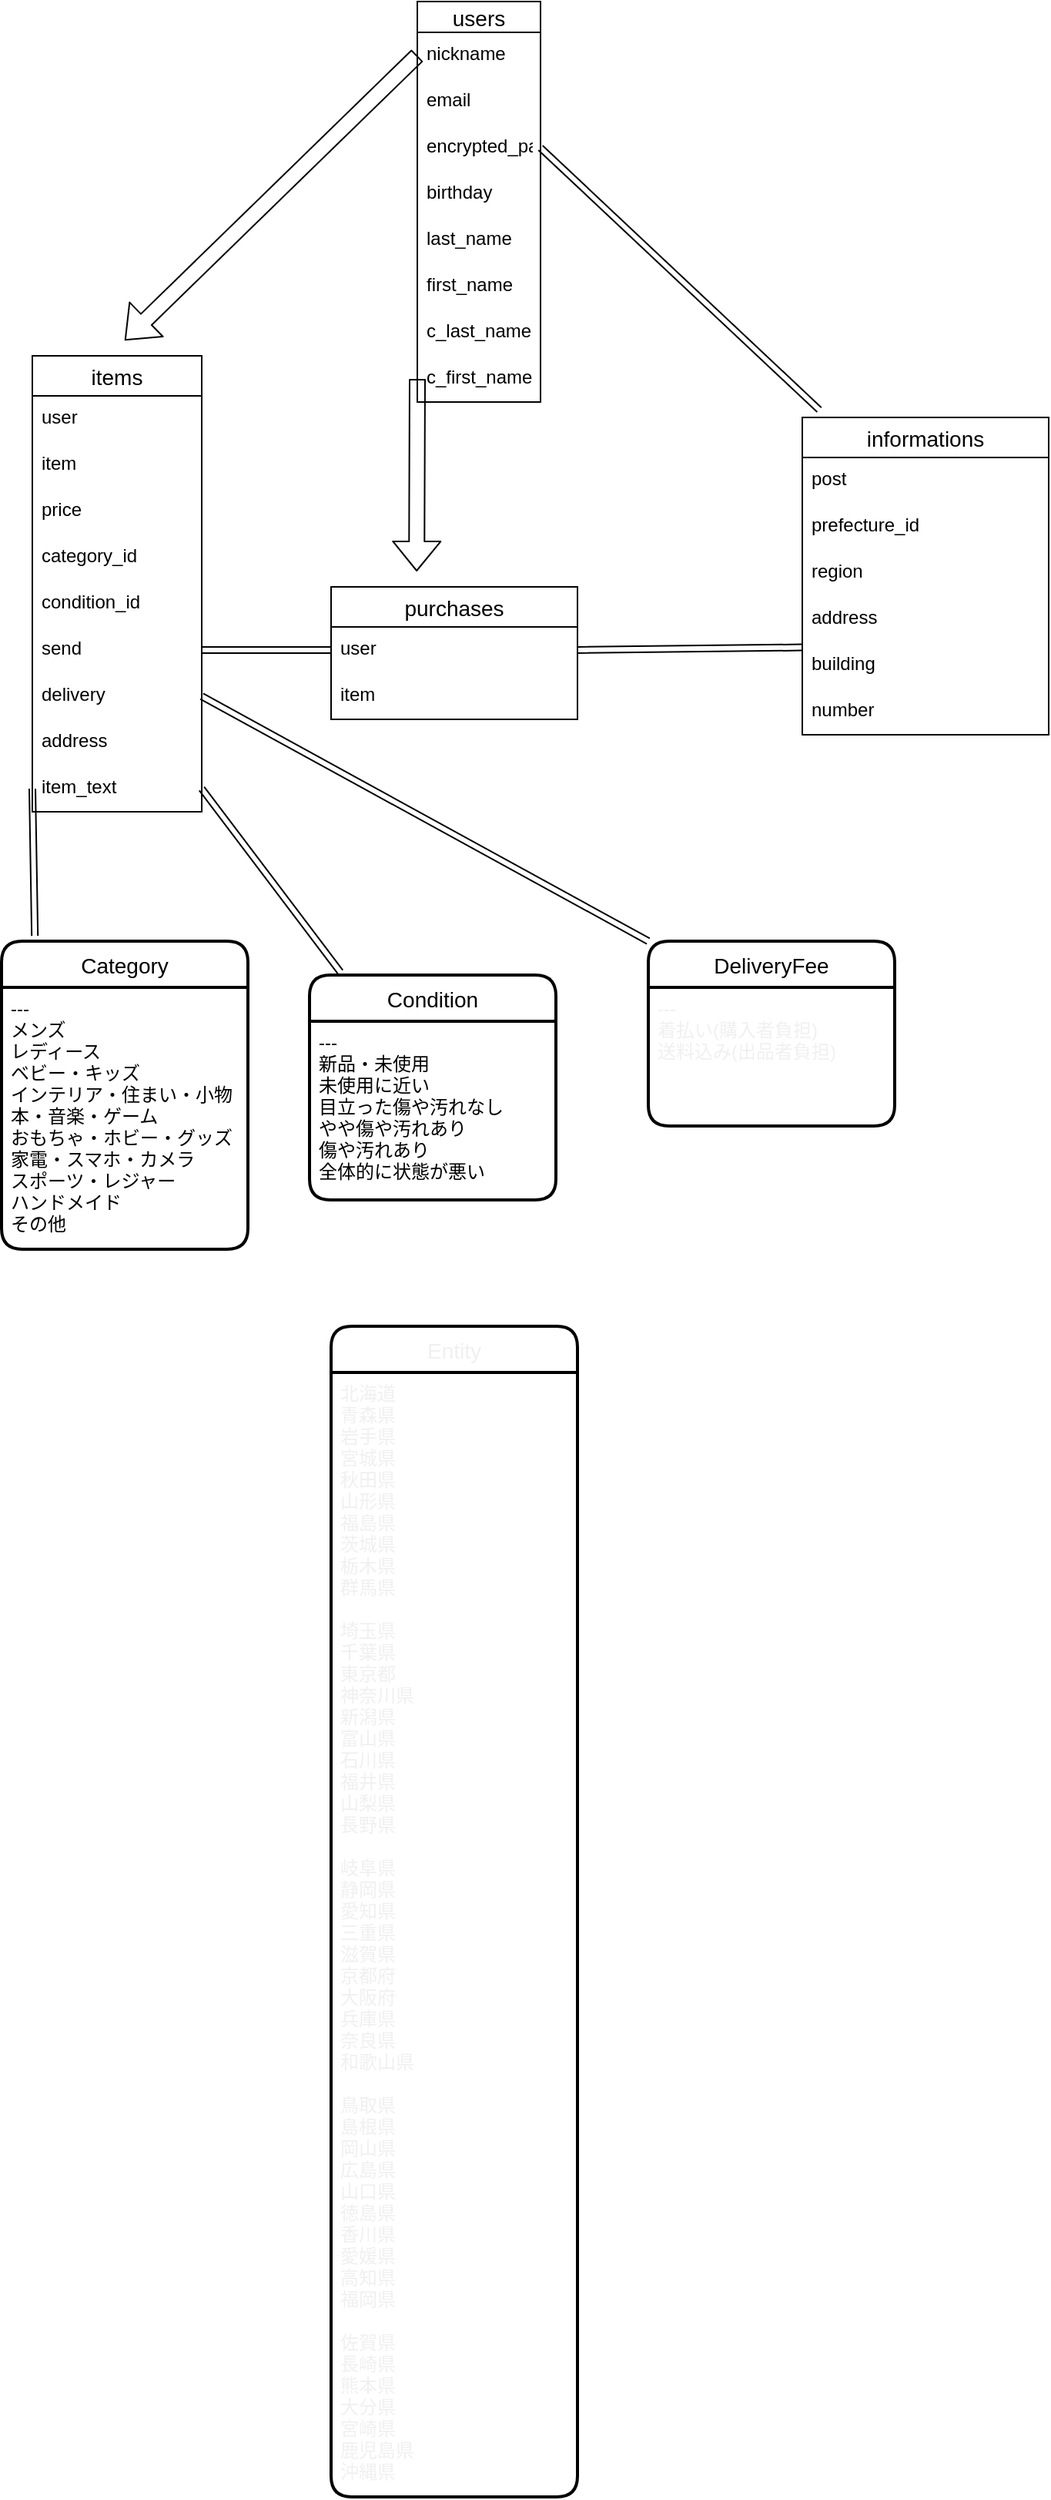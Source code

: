 <mxfile>
    <diagram id="gBoJ7hBtT0sKkEDqJdW6" name="ページ1">
        <mxGraphModel dx="1625" dy="1015" grid="1" gridSize="10" guides="1" tooltips="1" connect="1" arrows="1" fold="1" page="1" pageScale="1" pageWidth="827" pageHeight="1169" math="0" shadow="0">
            <root>
                <mxCell id="0"/>
                <mxCell id="1" parent="0"/>
                <mxCell id="23" value="users" style="swimlane;fontStyle=0;childLayout=stackLayout;horizontal=1;startSize=20;horizontalStack=0;resizeParent=1;resizeParentMax=0;resizeLast=0;collapsible=1;marginBottom=0;align=center;fontSize=14;" vertex="1" parent="1">
                    <mxGeometry x="310" y="20" width="80" height="260" as="geometry"/>
                </mxCell>
                <mxCell id="24" value="nickname" style="text;strokeColor=none;fillColor=none;spacingLeft=4;spacingRight=4;overflow=hidden;rotatable=0;points=[[0,0.5],[1,0.5]];portConstraint=eastwest;fontSize=12;" vertex="1" parent="23">
                    <mxGeometry y="20" width="80" height="30" as="geometry"/>
                </mxCell>
                <mxCell id="26" value="email" style="text;strokeColor=none;fillColor=none;spacingLeft=4;spacingRight=4;overflow=hidden;rotatable=0;points=[[0,0.5],[1,0.5]];portConstraint=eastwest;fontSize=12;" vertex="1" parent="23">
                    <mxGeometry y="50" width="80" height="30" as="geometry"/>
                </mxCell>
                <mxCell id="42" value="encrypted_password" style="text;strokeColor=none;fillColor=none;spacingLeft=4;spacingRight=4;overflow=hidden;rotatable=0;points=[[0,0.5],[1,0.5]];portConstraint=eastwest;fontSize=12;" vertex="1" parent="23">
                    <mxGeometry y="80" width="80" height="30" as="geometry"/>
                </mxCell>
                <mxCell id="43" value="birthday" style="text;strokeColor=none;fillColor=none;spacingLeft=4;spacingRight=4;overflow=hidden;rotatable=0;points=[[0,0.5],[1,0.5]];portConstraint=eastwest;fontSize=12;" vertex="1" parent="23">
                    <mxGeometry y="110" width="80" height="30" as="geometry"/>
                </mxCell>
                <mxCell id="wUsnza_Su9g0cuc0ggVS-101" value="last_name" style="text;strokeColor=none;fillColor=none;spacingLeft=4;spacingRight=4;overflow=hidden;rotatable=0;points=[[0,0.5],[1,0.5]];portConstraint=eastwest;fontSize=12;" vertex="1" parent="23">
                    <mxGeometry y="140" width="80" height="30" as="geometry"/>
                </mxCell>
                <mxCell id="wUsnza_Su9g0cuc0ggVS-102" value="first_name" style="text;strokeColor=none;fillColor=none;spacingLeft=4;spacingRight=4;overflow=hidden;rotatable=0;points=[[0,0.5],[1,0.5]];portConstraint=eastwest;fontSize=12;" vertex="1" parent="23">
                    <mxGeometry y="170" width="80" height="30" as="geometry"/>
                </mxCell>
                <mxCell id="wUsnza_Su9g0cuc0ggVS-103" value="c_last_name" style="text;strokeColor=none;fillColor=none;spacingLeft=4;spacingRight=4;overflow=hidden;rotatable=0;points=[[0,0.5],[1,0.5]];portConstraint=eastwest;fontSize=12;" vertex="1" parent="23">
                    <mxGeometry y="200" width="80" height="30" as="geometry"/>
                </mxCell>
                <mxCell id="wUsnza_Su9g0cuc0ggVS-104" value="c_first_name" style="text;strokeColor=none;fillColor=none;spacingLeft=4;spacingRight=4;overflow=hidden;rotatable=0;points=[[0,0.5],[1,0.5]];portConstraint=eastwest;fontSize=12;" vertex="1" parent="23">
                    <mxGeometry y="230" width="80" height="30" as="geometry"/>
                </mxCell>
                <mxCell id="45" value="items" style="swimlane;fontStyle=0;childLayout=stackLayout;horizontal=1;startSize=26;horizontalStack=0;resizeParent=1;resizeParentMax=0;resizeLast=0;collapsible=1;marginBottom=0;align=center;fontSize=14;" vertex="1" parent="1">
                    <mxGeometry x="60" y="250" width="110" height="296" as="geometry"/>
                </mxCell>
                <mxCell id="48" value="user" style="text;strokeColor=none;fillColor=none;spacingLeft=4;spacingRight=4;overflow=hidden;rotatable=0;points=[[0,0.5],[1,0.5]];portConstraint=eastwest;fontSize=12;" vertex="1" parent="45">
                    <mxGeometry y="26" width="110" height="30" as="geometry"/>
                </mxCell>
                <mxCell id="47" value="item" style="text;strokeColor=none;fillColor=none;spacingLeft=4;spacingRight=4;overflow=hidden;rotatable=0;points=[[0,0.5],[1,0.5]];portConstraint=eastwest;fontSize=12;" vertex="1" parent="45">
                    <mxGeometry y="56" width="110" height="30" as="geometry"/>
                </mxCell>
                <mxCell id="46" value="price" style="text;strokeColor=none;fillColor=none;spacingLeft=4;spacingRight=4;overflow=hidden;rotatable=0;points=[[0,0.5],[1,0.5]];portConstraint=eastwest;fontSize=12;" vertex="1" parent="45">
                    <mxGeometry y="86" width="110" height="30" as="geometry"/>
                </mxCell>
                <mxCell id="49" value="category_id" style="text;strokeColor=none;fillColor=none;spacingLeft=4;spacingRight=4;overflow=hidden;rotatable=0;points=[[0,0.5],[1,0.5]];portConstraint=eastwest;fontSize=12;" vertex="1" parent="45">
                    <mxGeometry y="116" width="110" height="30" as="geometry"/>
                </mxCell>
                <mxCell id="50" value="condition_id" style="text;strokeColor=none;fillColor=none;spacingLeft=4;spacingRight=4;overflow=hidden;rotatable=0;points=[[0,0.5],[1,0.5]];portConstraint=eastwest;fontSize=12;" vertex="1" parent="45">
                    <mxGeometry y="146" width="110" height="30" as="geometry"/>
                </mxCell>
                <mxCell id="53" value="send" style="text;strokeColor=none;fillColor=none;spacingLeft=4;spacingRight=4;overflow=hidden;rotatable=0;points=[[0,0.5],[1,0.5]];portConstraint=eastwest;fontSize=12;" vertex="1" parent="45">
                    <mxGeometry y="176" width="110" height="30" as="geometry"/>
                </mxCell>
                <mxCell id="54" value="delivery" style="text;strokeColor=none;fillColor=none;spacingLeft=4;spacingRight=4;overflow=hidden;rotatable=0;points=[[0,0.5],[1,0.5]];portConstraint=eastwest;fontSize=12;" vertex="1" parent="45">
                    <mxGeometry y="206" width="110" height="30" as="geometry"/>
                </mxCell>
                <mxCell id="wUsnza_Su9g0cuc0ggVS-88" value="address" style="text;strokeColor=none;fillColor=none;spacingLeft=4;spacingRight=4;overflow=hidden;rotatable=0;points=[[0,0.5],[1,0.5]];portConstraint=eastwest;fontSize=12;" vertex="1" parent="45">
                    <mxGeometry y="236" width="110" height="30" as="geometry"/>
                </mxCell>
                <mxCell id="wUsnza_Su9g0cuc0ggVS-90" value="item_text" style="text;strokeColor=none;fillColor=none;spacingLeft=4;spacingRight=4;overflow=hidden;rotatable=0;points=[[0,0.5],[1,0.5]];portConstraint=eastwest;fontSize=12;" vertex="1" parent="45">
                    <mxGeometry y="266" width="110" height="30" as="geometry"/>
                </mxCell>
                <mxCell id="74" value="informations" style="swimlane;fontStyle=0;childLayout=stackLayout;horizontal=1;startSize=26;horizontalStack=0;resizeParent=1;resizeParentMax=0;resizeLast=0;collapsible=1;marginBottom=0;align=center;fontSize=14;" vertex="1" parent="1">
                    <mxGeometry x="560" y="290" width="160" height="206" as="geometry"/>
                </mxCell>
                <mxCell id="75" value="post" style="text;strokeColor=none;fillColor=none;spacingLeft=4;spacingRight=4;overflow=hidden;rotatable=0;points=[[0,0.5],[1,0.5]];portConstraint=eastwest;fontSize=12;" vertex="1" parent="74">
                    <mxGeometry y="26" width="160" height="30" as="geometry"/>
                </mxCell>
                <mxCell id="76" value="prefecture_id" style="text;strokeColor=none;fillColor=none;spacingLeft=4;spacingRight=4;overflow=hidden;rotatable=0;points=[[0,0.5],[1,0.5]];portConstraint=eastwest;fontSize=12;" vertex="1" parent="74">
                    <mxGeometry y="56" width="160" height="30" as="geometry"/>
                </mxCell>
                <mxCell id="77" value="region" style="text;strokeColor=none;fillColor=none;spacingLeft=4;spacingRight=4;overflow=hidden;rotatable=0;points=[[0,0.5],[1,0.5]];portConstraint=eastwest;fontSize=12;" vertex="1" parent="74">
                    <mxGeometry y="86" width="160" height="30" as="geometry"/>
                </mxCell>
                <mxCell id="78" value="address" style="text;strokeColor=none;fillColor=none;spacingLeft=4;spacingRight=4;overflow=hidden;rotatable=0;points=[[0,0.5],[1,0.5]];portConstraint=eastwest;fontSize=12;" vertex="1" parent="74">
                    <mxGeometry y="116" width="160" height="30" as="geometry"/>
                </mxCell>
                <mxCell id="79" value="building" style="text;strokeColor=none;fillColor=none;spacingLeft=4;spacingRight=4;overflow=hidden;rotatable=0;points=[[0,0.5],[1,0.5]];portConstraint=eastwest;fontSize=12;" vertex="1" parent="74">
                    <mxGeometry y="146" width="160" height="30" as="geometry"/>
                </mxCell>
                <mxCell id="80" value="number" style="text;strokeColor=none;fillColor=none;spacingLeft=4;spacingRight=4;overflow=hidden;rotatable=0;points=[[0,0.5],[1,0.5]];portConstraint=eastwest;fontSize=12;" vertex="1" parent="74">
                    <mxGeometry y="176" width="160" height="30" as="geometry"/>
                </mxCell>
                <mxCell id="wUsnza_Su9g0cuc0ggVS-105" value="purchases" style="swimlane;fontStyle=0;childLayout=stackLayout;horizontal=1;startSize=26;horizontalStack=0;resizeParent=1;resizeParentMax=0;resizeLast=0;collapsible=1;marginBottom=0;align=center;fontSize=14;" vertex="1" parent="1">
                    <mxGeometry x="254" y="400" width="160" height="86" as="geometry"/>
                </mxCell>
                <mxCell id="wUsnza_Su9g0cuc0ggVS-106" value="user" style="text;strokeColor=none;fillColor=none;spacingLeft=4;spacingRight=4;overflow=hidden;rotatable=0;points=[[0,0.5],[1,0.5]];portConstraint=eastwest;fontSize=12;" vertex="1" parent="wUsnza_Su9g0cuc0ggVS-105">
                    <mxGeometry y="26" width="160" height="30" as="geometry"/>
                </mxCell>
                <mxCell id="wUsnza_Su9g0cuc0ggVS-107" value="item" style="text;strokeColor=none;fillColor=none;spacingLeft=4;spacingRight=4;overflow=hidden;rotatable=0;points=[[0,0.5],[1,0.5]];portConstraint=eastwest;fontSize=12;" vertex="1" parent="wUsnza_Su9g0cuc0ggVS-105">
                    <mxGeometry y="56" width="160" height="30" as="geometry"/>
                </mxCell>
                <mxCell id="wUsnza_Su9g0cuc0ggVS-110" style="edgeStyle=none;shape=flexArrow;html=1;exitX=0;exitY=0.5;exitDx=0;exitDy=0;endArrow=classicThin;endFill=1;" edge="1" parent="1" source="24">
                    <mxGeometry relative="1" as="geometry">
                        <mxPoint x="120" y="240" as="targetPoint"/>
                    </mxGeometry>
                </mxCell>
                <mxCell id="wUsnza_Su9g0cuc0ggVS-111" style="edgeStyle=none;shape=link;html=1;exitX=1;exitY=0.5;exitDx=0;exitDy=0;entryX=0;entryY=0.5;entryDx=0;entryDy=0;endArrow=classicThin;endFill=1;" edge="1" parent="1" source="53" target="wUsnza_Su9g0cuc0ggVS-106">
                    <mxGeometry relative="1" as="geometry"/>
                </mxCell>
                <mxCell id="wUsnza_Su9g0cuc0ggVS-112" style="edgeStyle=none;shape=link;html=1;exitX=1;exitY=0.5;exitDx=0;exitDy=0;entryX=0.069;entryY=-0.024;entryDx=0;entryDy=0;entryPerimeter=0;endArrow=classicThin;endFill=1;" edge="1" parent="1" source="42" target="74">
                    <mxGeometry relative="1" as="geometry"/>
                </mxCell>
                <mxCell id="wUsnza_Su9g0cuc0ggVS-113" style="edgeStyle=none;shape=link;html=1;exitX=1;exitY=0.5;exitDx=0;exitDy=0;entryX=-0.003;entryY=0.11;entryDx=0;entryDy=0;entryPerimeter=0;endArrow=classicThin;endFill=1;" edge="1" parent="1" source="wUsnza_Su9g0cuc0ggVS-106" target="79">
                    <mxGeometry relative="1" as="geometry"/>
                </mxCell>
                <mxCell id="wUsnza_Su9g0cuc0ggVS-116" style="edgeStyle=none;shape=flexArrow;html=1;exitX=0;exitY=0.5;exitDx=0;exitDy=0;endArrow=classicThin;endFill=1;" edge="1" parent="1" source="wUsnza_Su9g0cuc0ggVS-104">
                    <mxGeometry relative="1" as="geometry">
                        <mxPoint x="309.571" y="390.0" as="targetPoint"/>
                    </mxGeometry>
                </mxCell>
                <mxCell id="wUsnza_Su9g0cuc0ggVS-124" value="Category" style="swimlane;childLayout=stackLayout;horizontal=1;startSize=30;horizontalStack=0;rounded=1;fontSize=14;fontStyle=0;strokeWidth=2;resizeParent=0;resizeLast=1;shadow=0;dashed=0;align=center;" vertex="1" parent="1">
                    <mxGeometry x="40" y="630" width="160" height="200" as="geometry"/>
                </mxCell>
                <mxCell id="wUsnza_Su9g0cuc0ggVS-125" value="---&#10;メンズ&#10;レディース&#10;ベビー・キッズ&#10;インテリア・住まい・小物&#10;本・音楽・ゲーム&#10;おもちゃ・ホビー・グッズ&#10;家電・スマホ・カメラ&#10;スポーツ・レジャー&#10;ハンドメイド&#10;その他" style="align=left;strokeColor=none;fillColor=none;spacingLeft=4;fontSize=12;verticalAlign=top;resizable=0;rotatable=0;part=1;" vertex="1" parent="wUsnza_Su9g0cuc0ggVS-124">
                    <mxGeometry y="30" width="160" height="170" as="geometry"/>
                </mxCell>
                <mxCell id="wUsnza_Su9g0cuc0ggVS-126" value="Condition" style="swimlane;childLayout=stackLayout;horizontal=1;startSize=30;horizontalStack=0;rounded=1;fontSize=14;fontStyle=0;strokeWidth=2;resizeParent=0;resizeLast=1;shadow=0;dashed=0;align=center;" vertex="1" parent="1">
                    <mxGeometry x="240" y="652" width="160" height="146" as="geometry"/>
                </mxCell>
                <mxCell id="wUsnza_Su9g0cuc0ggVS-127" value="---&#10;新品・未使用&#10;未使用に近い&#10;目立った傷や汚れなし&#10;やや傷や汚れあり&#10;傷や汚れあり&#10;全体的に状態が悪い&#10;&#10;" style="align=left;strokeColor=none;fillColor=none;spacingLeft=4;fontSize=12;verticalAlign=top;resizable=0;rotatable=0;part=1;" vertex="1" parent="wUsnza_Su9g0cuc0ggVS-126">
                    <mxGeometry y="30" width="160" height="116" as="geometry"/>
                </mxCell>
                <mxCell id="wUsnza_Su9g0cuc0ggVS-135" value="DeliveryFee" style="swimlane;childLayout=stackLayout;horizontal=1;startSize=30;horizontalStack=0;rounded=1;fontSize=14;fontStyle=0;strokeWidth=2;resizeParent=0;resizeLast=1;shadow=0;dashed=0;align=center;" vertex="1" parent="1">
                    <mxGeometry x="460" y="630" width="160" height="120" as="geometry"/>
                </mxCell>
                <mxCell id="wUsnza_Su9g0cuc0ggVS-136" value="---&#10;着払い(購入者負担)&#10;送料込み(出品者負担)" style="align=left;strokeColor=none;fillColor=none;spacingLeft=4;fontSize=12;verticalAlign=top;resizable=0;rotatable=0;part=1;fontColor=#F0F0F0;" vertex="1" parent="wUsnza_Su9g0cuc0ggVS-135">
                    <mxGeometry y="30" width="160" height="90" as="geometry"/>
                </mxCell>
                <mxCell id="wUsnza_Su9g0cuc0ggVS-137" style="edgeStyle=none;shape=link;html=1;exitX=0;exitY=0.5;exitDx=0;exitDy=0;entryX=0.135;entryY=-0.017;entryDx=0;entryDy=0;entryPerimeter=0;fontColor=#F0F0F0;endArrow=classicThin;endFill=1;" edge="1" parent="1" source="wUsnza_Su9g0cuc0ggVS-90" target="wUsnza_Su9g0cuc0ggVS-124">
                    <mxGeometry relative="1" as="geometry"/>
                </mxCell>
                <mxCell id="wUsnza_Su9g0cuc0ggVS-138" style="edgeStyle=none;shape=link;html=1;exitX=1;exitY=0.5;exitDx=0;exitDy=0;fontColor=#F0F0F0;endArrow=classicThin;endFill=1;" edge="1" parent="1" source="wUsnza_Su9g0cuc0ggVS-90">
                    <mxGeometry relative="1" as="geometry">
                        <mxPoint x="260" y="650" as="targetPoint"/>
                    </mxGeometry>
                </mxCell>
                <mxCell id="wUsnza_Su9g0cuc0ggVS-139" style="edgeStyle=none;shape=link;html=1;exitX=1;exitY=0.5;exitDx=0;exitDy=0;entryX=0;entryY=0;entryDx=0;entryDy=0;fontColor=#F0F0F0;endArrow=classicThin;endFill=1;" edge="1" parent="1" source="54" target="wUsnza_Su9g0cuc0ggVS-135">
                    <mxGeometry relative="1" as="geometry"/>
                </mxCell>
                <mxCell id="wUsnza_Su9g0cuc0ggVS-143" value="Entity" style="swimlane;childLayout=stackLayout;horizontal=1;startSize=30;horizontalStack=0;rounded=1;fontSize=14;fontStyle=0;strokeWidth=2;resizeParent=0;resizeLast=1;shadow=0;dashed=0;align=center;fontColor=#F0F0F0;" vertex="1" parent="1">
                    <mxGeometry x="254" y="880" width="160" height="760" as="geometry"/>
                </mxCell>
                <mxCell id="wUsnza_Su9g0cuc0ggVS-144" value="北海道　&#10;青森県&#10;岩手県&#10;宮城県&#10;秋田県&#10;山形県&#10;福島県&#10;茨城県&#10;栃木県&#10;群馬県&#10;&#10;埼玉県&#10;千葉県&#10;東京都&#10;神奈川県&#10;新潟県&#10;富山県&#10;石川県&#10;福井県&#10;山梨県&#10;長野県&#10;&#10;岐阜県&#10;静岡県&#10;愛知県&#10;三重県&#10;滋賀県&#10;京都府&#10;大阪府&#10;兵庫県&#10;奈良県&#10;和歌山県&#10;&#10;鳥取県&#10;島根県&#10;岡山県&#10;広島県&#10;山口県&#10;徳島県&#10;香川県&#10;愛媛県&#10;高知県&#10;福岡県&#10;&#10;佐賀県&#10;長崎県&#10;熊本県&#10;大分県&#10;宮崎県&#10;鹿児島県&#10;沖縄県" style="align=left;strokeColor=none;fillColor=none;spacingLeft=4;fontSize=12;verticalAlign=top;resizable=0;rotatable=0;part=1;fontColor=#F0F0F0;" vertex="1" parent="wUsnza_Su9g0cuc0ggVS-143">
                    <mxGeometry y="30" width="160" height="730" as="geometry"/>
                </mxCell>
            </root>
        </mxGraphModel>
    </diagram>
</mxfile>